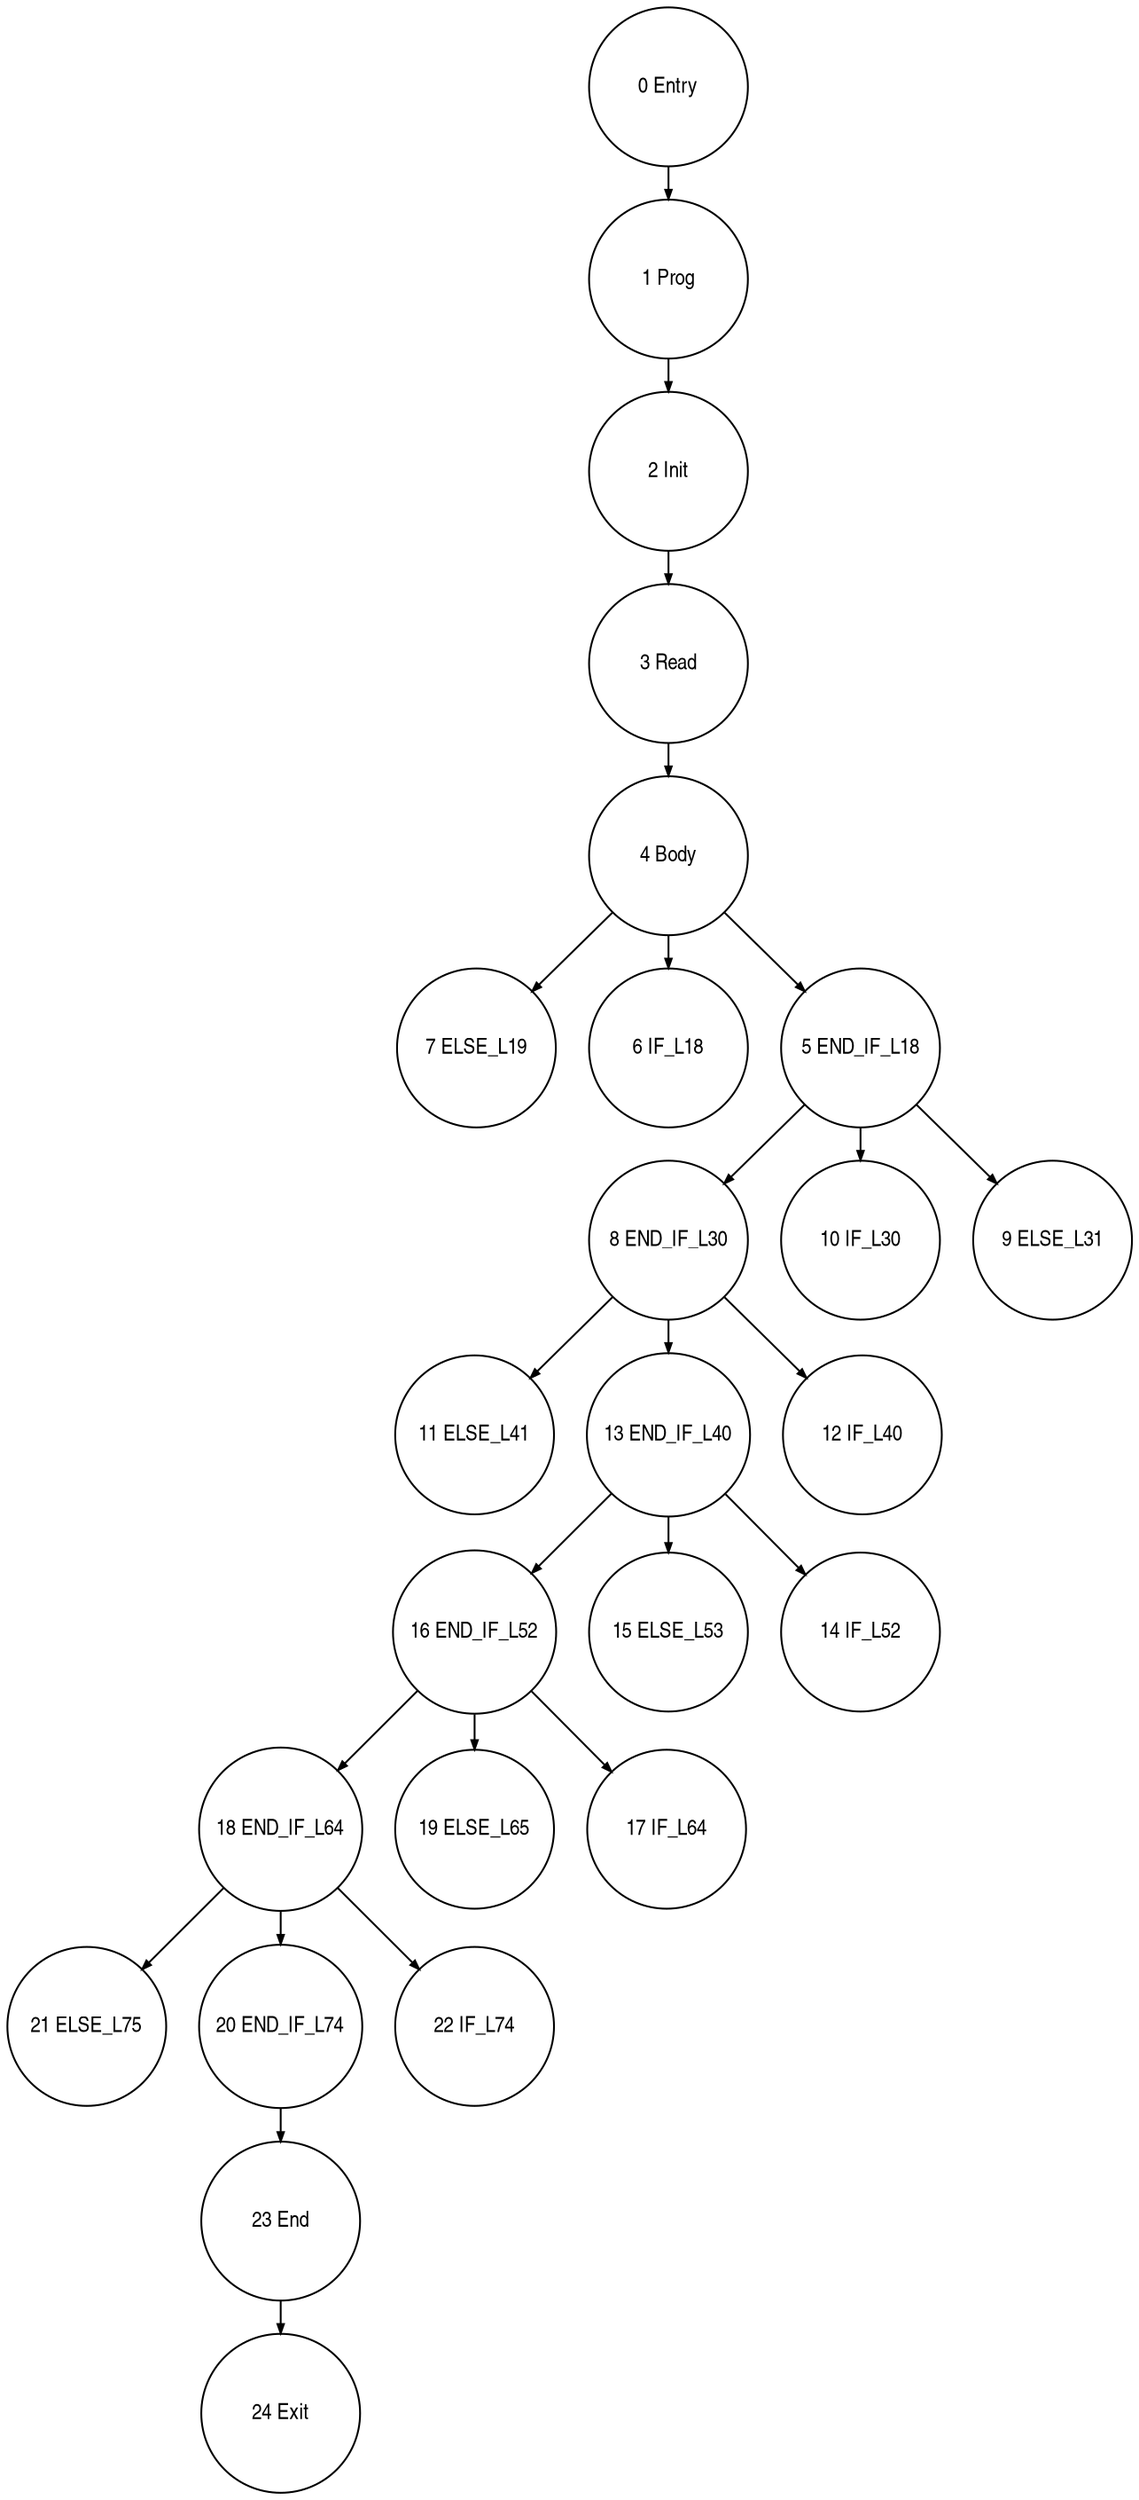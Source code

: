 digraph G {
  ranksep=.25;
  edge [arrowsize=.5]
  node [shape=circle, fontname="ArialNarrow",
        fontsize=12,  height=1.2];
  "18 END_IF_L64"; "8 END_IF_L30"; "16 END_IF_L52"; "21 ELSE_L75"; "24 Exit"; "11 ELSE_L41"; "7 ELSE_L19"; "15 ELSE_L53"; "1 Prog"; "14 IF_L52"; "20 END_IF_L74"; "10 IF_L30"; "22 IF_L74"; "6 IF_L18"; "0 Entry"; "13 END_IF_L40"; "9 ELSE_L31"; "2 Init"; "23 End"; "19 ELSE_L65"; "4 Body"; "3 Read"; "12 IF_L40"; "5 END_IF_L18"; "17 IF_L64"; 
  "3 Read" -> "4 Body";
  "18 END_IF_L64" -> "20 END_IF_L74";
  "18 END_IF_L64" -> "21 ELSE_L75";
  "18 END_IF_L64" -> "22 IF_L74";
  "0 Entry" -> "1 Prog";
  "2 Init" -> "3 Read";
  "13 END_IF_L40" -> "14 IF_L52";
  "13 END_IF_L40" -> "15 ELSE_L53";
  "13 END_IF_L40" -> "16 END_IF_L52";
  "1 Prog" -> "2 Init";
  "4 Body" -> "5 END_IF_L18";
  "4 Body" -> "6 IF_L18";
  "4 Body" -> "7 ELSE_L19";
  "5 END_IF_L18" -> "8 END_IF_L30";
  "5 END_IF_L18" -> "9 ELSE_L31";
  "5 END_IF_L18" -> "10 IF_L30";
  "20 END_IF_L74" -> "23 End";
  "8 END_IF_L30" -> "11 ELSE_L41";
  "8 END_IF_L30" -> "12 IF_L40";
  "8 END_IF_L30" -> "13 END_IF_L40";
  "16 END_IF_L52" -> "17 IF_L64";
  "16 END_IF_L52" -> "18 END_IF_L64";
  "16 END_IF_L52" -> "19 ELSE_L65";
  "23 End" -> "24 Exit";
}
